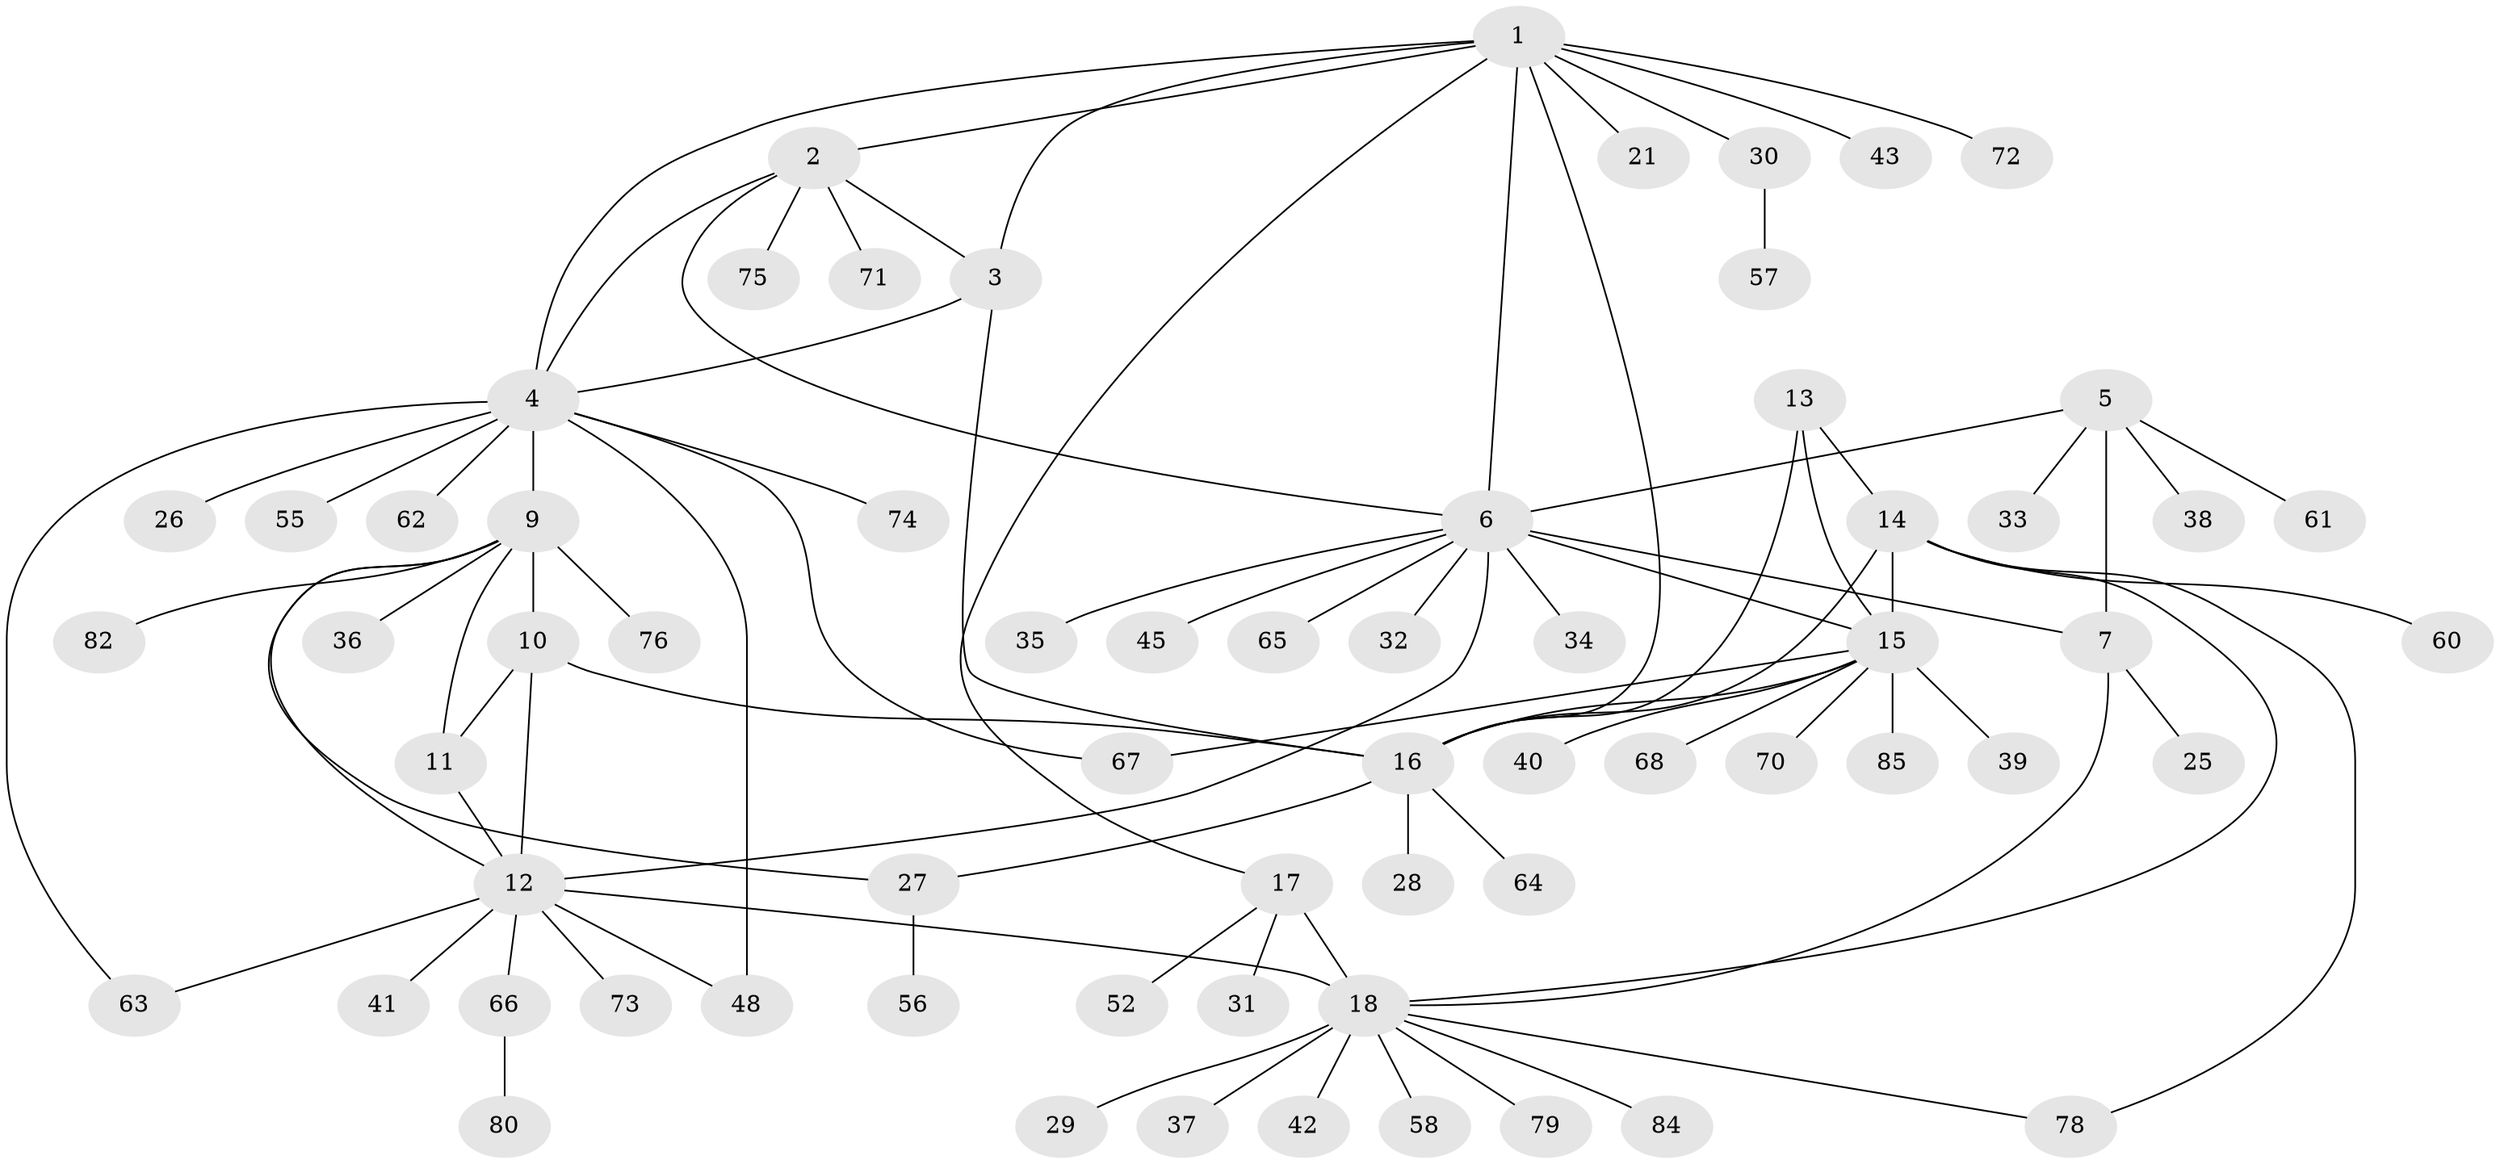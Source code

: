 // original degree distribution, {11: 0.011764705882352941, 6: 0.058823529411764705, 5: 0.03529411764705882, 9: 0.047058823529411764, 13: 0.011764705882352941, 3: 0.047058823529411764, 4: 0.03529411764705882, 10: 0.023529411764705882, 1: 0.5764705882352941, 2: 0.15294117647058825}
// Generated by graph-tools (version 1.1) at 2025/42/03/06/25 10:42:07]
// undirected, 66 vertices, 88 edges
graph export_dot {
graph [start="1"]
  node [color=gray90,style=filled];
  1 [super="+46"];
  2 [super="+81"];
  3 [super="+83"];
  4 [super="+47"];
  5 [super="+8"];
  6 [super="+24"];
  7 [super="+53"];
  9 [super="+69"];
  10 [super="+49"];
  11 [super="+51"];
  12 [super="+22"];
  13;
  14 [super="+54"];
  15 [super="+23"];
  16 [super="+44"];
  17 [super="+20"];
  18 [super="+19"];
  21;
  25 [super="+59"];
  26;
  27;
  28;
  29;
  30;
  31;
  32;
  33;
  34;
  35;
  36;
  37;
  38 [super="+77"];
  39;
  40;
  41 [super="+50"];
  42;
  43;
  45;
  48;
  52;
  55;
  56;
  57;
  58;
  60;
  61;
  62;
  63;
  64;
  65;
  66;
  67;
  68;
  70;
  71;
  72;
  73;
  74;
  75;
  76;
  78;
  79;
  80;
  82;
  84;
  85;
  1 -- 2;
  1 -- 3;
  1 -- 4;
  1 -- 6;
  1 -- 16;
  1 -- 21;
  1 -- 30;
  1 -- 43;
  1 -- 72;
  1 -- 17;
  2 -- 3;
  2 -- 4;
  2 -- 71;
  2 -- 75;
  2 -- 6;
  3 -- 4;
  3 -- 16;
  4 -- 9;
  4 -- 26;
  4 -- 63;
  4 -- 67;
  4 -- 74;
  4 -- 48;
  4 -- 62;
  4 -- 55;
  5 -- 6 [weight=2];
  5 -- 7 [weight=2];
  5 -- 33;
  5 -- 38;
  5 -- 61;
  6 -- 7;
  6 -- 12;
  6 -- 15;
  6 -- 32;
  6 -- 34;
  6 -- 35;
  6 -- 45;
  6 -- 65;
  7 -- 25;
  7 -- 18;
  9 -- 10;
  9 -- 11;
  9 -- 12;
  9 -- 27;
  9 -- 36;
  9 -- 76;
  9 -- 82;
  10 -- 11;
  10 -- 12;
  10 -- 16;
  11 -- 12;
  12 -- 18;
  12 -- 41;
  12 -- 48;
  12 -- 66;
  12 -- 73;
  12 -- 63;
  13 -- 14;
  13 -- 15;
  13 -- 16;
  14 -- 15;
  14 -- 16;
  14 -- 78;
  14 -- 60;
  14 -- 18;
  15 -- 16;
  15 -- 39;
  15 -- 40;
  15 -- 67;
  15 -- 68;
  15 -- 85;
  15 -- 70;
  16 -- 27;
  16 -- 28;
  16 -- 64;
  17 -- 18 [weight=4];
  17 -- 31;
  17 -- 52;
  18 -- 37;
  18 -- 42;
  18 -- 58;
  18 -- 78;
  18 -- 79;
  18 -- 84;
  18 -- 29;
  27 -- 56;
  30 -- 57;
  66 -- 80;
}
